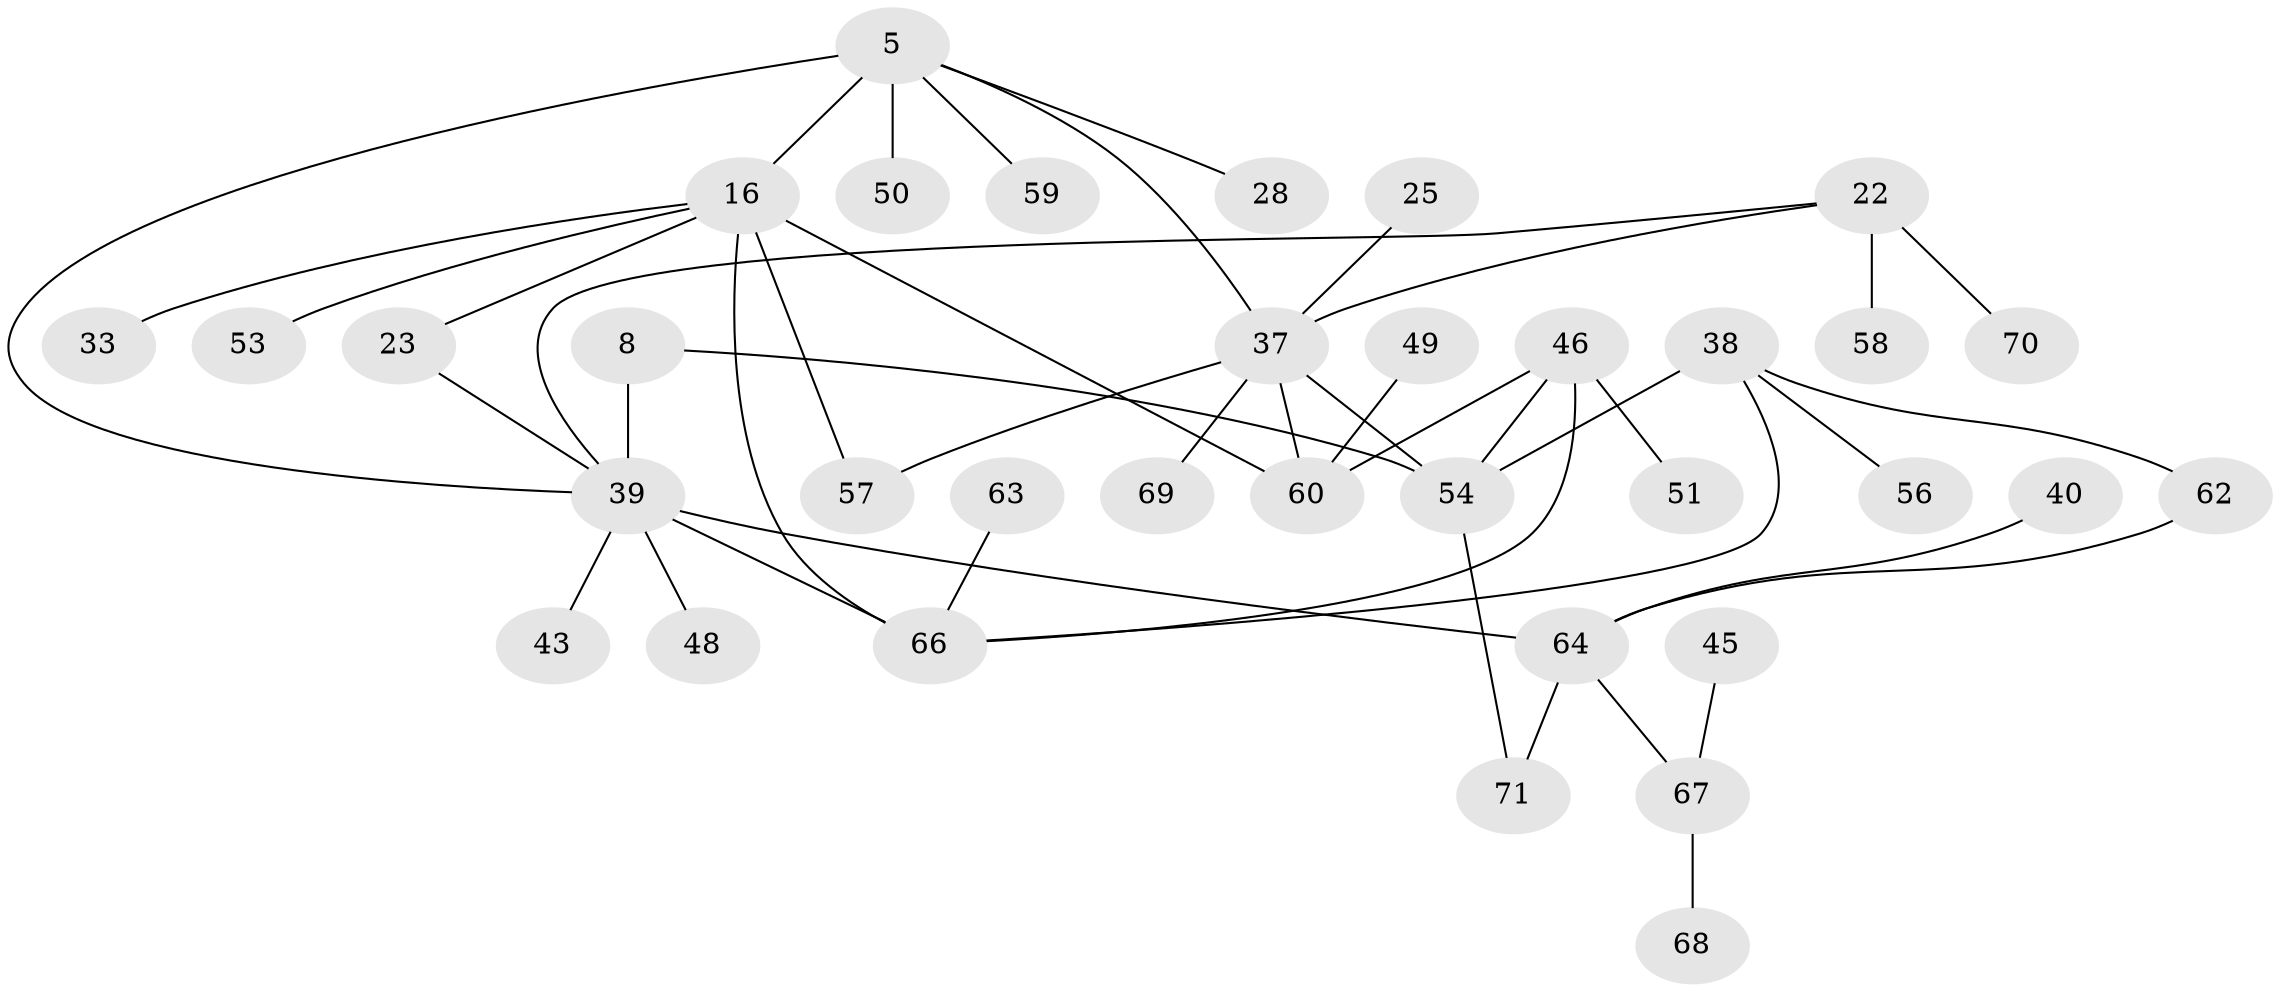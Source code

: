 // original degree distribution, {3: 0.16901408450704225, 8: 0.014084507042253521, 5: 0.028169014084507043, 6: 0.056338028169014086, 4: 0.09859154929577464, 2: 0.29577464788732394, 7: 0.014084507042253521, 1: 0.323943661971831}
// Generated by graph-tools (version 1.1) at 2025/41/03/09/25 04:41:51]
// undirected, 35 vertices, 45 edges
graph export_dot {
graph [start="1"]
  node [color=gray90,style=filled];
  5 [super="+3"];
  8;
  16 [super="+6"];
  22 [super="+19"];
  23 [super="+20"];
  25;
  28;
  33;
  37 [super="+7+15+18"];
  38 [super="+30"];
  39 [super="+2"];
  40;
  43 [super="+11"];
  45;
  46;
  48 [super="+41"];
  49;
  50;
  51;
  53 [super="+26"];
  54 [super="+52"];
  56;
  57 [super="+35"];
  58 [super="+36"];
  59;
  60 [super="+29+13"];
  62;
  63;
  64 [super="+1+4+55"];
  66 [super="+61+47"];
  67 [super="+42"];
  68;
  69;
  70;
  71 [super="+65"];
  5 -- 50;
  5 -- 16 [weight=2];
  5 -- 59;
  5 -- 28;
  5 -- 39;
  5 -- 37;
  8 -- 39;
  8 -- 54;
  16 -- 33;
  16 -- 60 [weight=2];
  16 -- 66 [weight=2];
  16 -- 23;
  16 -- 53;
  16 -- 57;
  22 -- 70;
  22 -- 39;
  22 -- 58 [weight=2];
  22 -- 37;
  23 -- 39;
  25 -- 37;
  37 -- 69;
  37 -- 54 [weight=2];
  37 -- 60 [weight=2];
  37 -- 57;
  38 -- 56;
  38 -- 54 [weight=2];
  38 -- 62;
  38 -- 66;
  39 -- 64 [weight=2];
  39 -- 66;
  39 -- 43;
  39 -- 48;
  40 -- 64;
  45 -- 67;
  46 -- 51;
  46 -- 54;
  46 -- 60;
  46 -- 66;
  49 -- 60;
  54 -- 71;
  62 -- 64;
  63 -- 66;
  64 -- 71;
  64 -- 67;
  67 -- 68;
}
